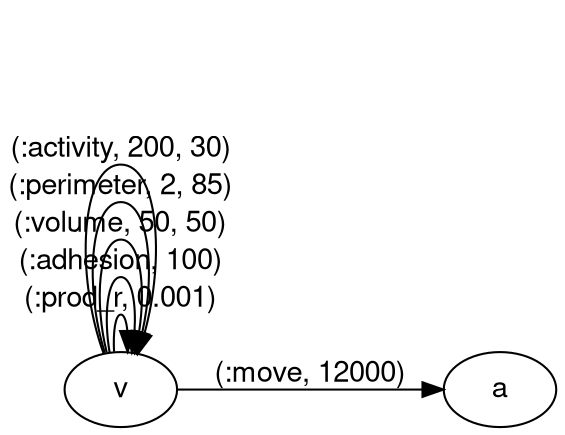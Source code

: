 digraph zg {
fontname="Helvetica,Arial,sans-serif"
node [fontname="Helvetica,Arial,sans-serif"]
edge [fontname="Helvetica,Arial,sans-serif"]
rankdir=LR;
       v -> v [label="(:prod_r, 0.001)"];
   v -> v [label="(:adhesion, 100)"];
   v -> v [label="(:volume, 50, 50)"];
   v -> v [label="(:perimeter, 2, 85)"];
   v -> a [label="(:move, 12000)"];
   v -> v [label="(:activity, 200, 30)"];
}